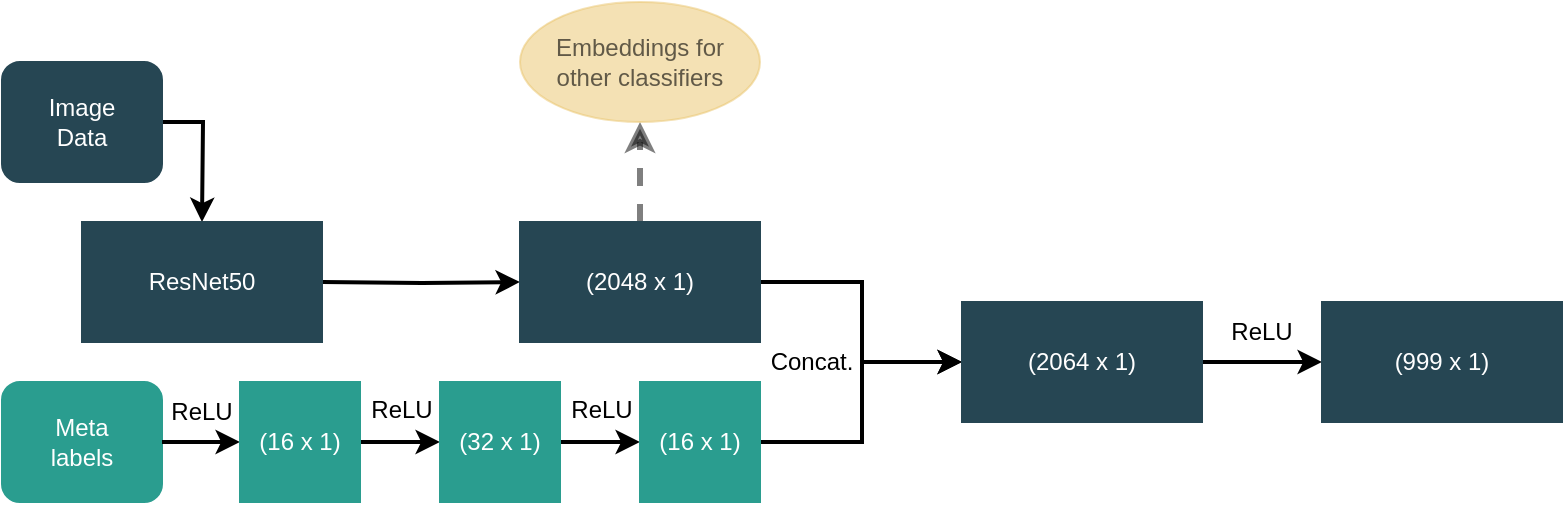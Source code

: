 <mxfile version="21.3.6" type="device">
  <diagram name="Page-1" id="xHk9FuBPz-_oa6AaZMMD">
    <mxGraphModel dx="1242" dy="827" grid="1" gridSize="10" guides="1" tooltips="1" connect="1" arrows="1" fold="1" page="1" pageScale="1" pageWidth="850" pageHeight="1100" math="0" shadow="0">
      <root>
        <mxCell id="0" />
        <mxCell id="1" parent="0" />
        <mxCell id="jynfYp7WaltX0aD-30_r-2" style="edgeStyle=orthogonalEdgeStyle;rounded=0;orthogonalLoop=1;jettySize=auto;html=1;exitX=1;exitY=0.5;exitDx=0;exitDy=0;entryX=0;entryY=0.5;entryDx=0;entryDy=0;strokeWidth=2;" parent="1" target="jynfYp7WaltX0aD-30_r-9" edge="1">
          <mxGeometry relative="1" as="geometry">
            <mxPoint x="280" y="150" as="targetPoint" />
            <mxPoint x="200" y="150" as="sourcePoint" />
          </mxGeometry>
        </mxCell>
        <mxCell id="jynfYp7WaltX0aD-30_r-4" style="edgeStyle=orthogonalEdgeStyle;rounded=0;orthogonalLoop=1;jettySize=auto;html=1;exitX=1;exitY=0.5;exitDx=0;exitDy=0;entryX=0.5;entryY=0;entryDx=0;entryDy=0;strokeWidth=2;" parent="1" source="jynfYp7WaltX0aD-30_r-3" edge="1">
          <mxGeometry relative="1" as="geometry">
            <mxPoint x="140" y="120" as="targetPoint" />
          </mxGeometry>
        </mxCell>
        <mxCell id="jynfYp7WaltX0aD-30_r-3" value="&lt;div&gt;Image&lt;/div&gt;&lt;div&gt;Data&lt;br&gt;&lt;/div&gt;" style="rounded=1;whiteSpace=wrap;html=1;fillColor=#264653;fontColor=#ffffff;strokeColor=#264653;" parent="1" vertex="1">
          <mxGeometry x="40" y="40" width="80" height="60" as="geometry" />
        </mxCell>
        <mxCell id="jynfYp7WaltX0aD-30_r-6" value="&lt;div&gt;Meta &lt;br&gt;&lt;/div&gt;&lt;div&gt;labels&lt;/div&gt;" style="rounded=1;whiteSpace=wrap;html=1;fillColor=#2A9D8F;fontColor=#ffffff;strokeColor=#2A9D8F;" parent="1" vertex="1">
          <mxGeometry x="40" y="200" width="80" height="60" as="geometry" />
        </mxCell>
        <mxCell id="jynfYp7WaltX0aD-30_r-7" style="edgeStyle=orthogonalEdgeStyle;rounded=0;orthogonalLoop=1;jettySize=auto;html=1;exitX=0.5;exitY=1;exitDx=0;exitDy=0;" parent="1" edge="1">
          <mxGeometry relative="1" as="geometry">
            <mxPoint x="140" y="180" as="sourcePoint" />
            <mxPoint x="140" y="180" as="targetPoint" />
          </mxGeometry>
        </mxCell>
        <mxCell id="jynfYp7WaltX0aD-30_r-22" style="edgeStyle=orthogonalEdgeStyle;rounded=0;orthogonalLoop=1;jettySize=auto;html=1;exitX=1;exitY=0.5;exitDx=0;exitDy=0;entryX=0;entryY=0.5;entryDx=0;entryDy=0;strokeWidth=2;" parent="1" source="jynfYp7WaltX0aD-30_r-9" target="SHAN_jA0zUduyJEtcr73-3" edge="1">
          <mxGeometry relative="1" as="geometry">
            <mxPoint x="518.79" y="190" as="targetPoint" />
            <Array as="points">
              <mxPoint x="470" y="150" />
              <mxPoint x="470" y="190" />
            </Array>
          </mxGeometry>
        </mxCell>
        <mxCell id="SHAN_jA0zUduyJEtcr73-1" style="edgeStyle=orthogonalEdgeStyle;rounded=0;orthogonalLoop=1;jettySize=auto;html=1;exitX=0.5;exitY=0;exitDx=0;exitDy=0;entryX=0.5;entryY=1;entryDx=0;entryDy=0;opacity=50;dashed=1;strokeWidth=3;" parent="1" source="jynfYp7WaltX0aD-30_r-9" target="SHAN_jA0zUduyJEtcr73-2" edge="1">
          <mxGeometry relative="1" as="geometry">
            <mxPoint x="359" y="80" as="targetPoint" />
          </mxGeometry>
        </mxCell>
        <mxCell id="jynfYp7WaltX0aD-30_r-9" value="(2048 x 1)" style="rounded=0;whiteSpace=wrap;html=1;fillColor=#264653;fontColor=#ffffff;strokeColor=#264653;" parent="1" vertex="1">
          <mxGeometry x="299" y="120" width="120" height="60" as="geometry" />
        </mxCell>
        <mxCell id="jynfYp7WaltX0aD-30_r-11" value="" style="edgeStyle=orthogonalEdgeStyle;rounded=0;orthogonalLoop=1;jettySize=auto;html=1;exitX=1;exitY=0.5;exitDx=0;exitDy=0;strokeWidth=2;" parent="1" source="jynfYp7WaltX0aD-30_r-6" target="jynfYp7WaltX0aD-30_r-10" edge="1">
          <mxGeometry relative="1" as="geometry">
            <mxPoint x="280" y="230" as="targetPoint" />
            <mxPoint x="120" y="230" as="sourcePoint" />
          </mxGeometry>
        </mxCell>
        <mxCell id="jynfYp7WaltX0aD-30_r-13" style="edgeStyle=orthogonalEdgeStyle;rounded=0;orthogonalLoop=1;jettySize=auto;html=1;exitX=1;exitY=0.5;exitDx=0;exitDy=0;entryX=0;entryY=0.5;entryDx=0;entryDy=0;strokeWidth=2;" parent="1" source="jynfYp7WaltX0aD-30_r-10" target="jynfYp7WaltX0aD-30_r-12" edge="1">
          <mxGeometry relative="1" as="geometry" />
        </mxCell>
        <mxCell id="jynfYp7WaltX0aD-30_r-10" value="(16 x 1)" style="rounded=0;whiteSpace=wrap;html=1;fillColor=#2A9D8F;fontColor=#ffffff;strokeColor=#2A9D8F;" parent="1" vertex="1">
          <mxGeometry x="159" y="200" width="60" height="60" as="geometry" />
        </mxCell>
        <mxCell id="jynfYp7WaltX0aD-30_r-16" style="edgeStyle=orthogonalEdgeStyle;rounded=0;orthogonalLoop=1;jettySize=auto;html=1;exitX=1;exitY=0.5;exitDx=0;exitDy=0;entryX=0;entryY=0.5;entryDx=0;entryDy=0;strokeWidth=2;" parent="1" source="jynfYp7WaltX0aD-30_r-12" target="jynfYp7WaltX0aD-30_r-14" edge="1">
          <mxGeometry relative="1" as="geometry" />
        </mxCell>
        <mxCell id="jynfYp7WaltX0aD-30_r-12" value="(32 x 1)" style="rounded=0;whiteSpace=wrap;html=1;fillColor=#2A9D8F;fontColor=#ffffff;strokeColor=#2A9D8F;" parent="1" vertex="1">
          <mxGeometry x="259" y="200" width="60" height="60" as="geometry" />
        </mxCell>
        <mxCell id="jynfYp7WaltX0aD-30_r-23" style="edgeStyle=orthogonalEdgeStyle;rounded=0;orthogonalLoop=1;jettySize=auto;html=1;exitX=1;exitY=0.5;exitDx=0;exitDy=0;entryX=0;entryY=0.5;entryDx=0;entryDy=0;strokeWidth=2;" parent="1" source="jynfYp7WaltX0aD-30_r-14" target="SHAN_jA0zUduyJEtcr73-3" edge="1">
          <mxGeometry relative="1" as="geometry">
            <Array as="points">
              <mxPoint x="470" y="230" />
              <mxPoint x="470" y="190" />
            </Array>
            <mxPoint x="518.79" y="190" as="targetPoint" />
          </mxGeometry>
        </mxCell>
        <mxCell id="jynfYp7WaltX0aD-30_r-14" value="(16 x 1)" style="rounded=0;whiteSpace=wrap;html=1;fillColor=#2a9d8f;fontColor=#ffffff;strokeColor=#2A9D8F;" parent="1" vertex="1">
          <mxGeometry x="359" y="200" width="60" height="60" as="geometry" />
        </mxCell>
        <mxCell id="jynfYp7WaltX0aD-30_r-17" value="ReLU" style="text;html=1;strokeColor=none;fillColor=none;align=center;verticalAlign=middle;whiteSpace=wrap;rounded=0;" parent="1" vertex="1">
          <mxGeometry x="110" y="200" width="60" height="30" as="geometry" />
        </mxCell>
        <mxCell id="jynfYp7WaltX0aD-30_r-18" value="ReLU" style="text;html=1;strokeColor=none;fillColor=none;align=center;verticalAlign=middle;whiteSpace=wrap;rounded=0;" parent="1" vertex="1">
          <mxGeometry x="210" y="199" width="60" height="30" as="geometry" />
        </mxCell>
        <mxCell id="jynfYp7WaltX0aD-30_r-19" value="ReLU" style="text;html=1;strokeColor=none;fillColor=none;align=center;verticalAlign=middle;whiteSpace=wrap;rounded=0;" parent="1" vertex="1">
          <mxGeometry x="310" y="199" width="60" height="30" as="geometry" />
        </mxCell>
        <mxCell id="jynfYp7WaltX0aD-30_r-24" value="Concat." style="text;html=1;strokeColor=none;fillColor=none;align=center;verticalAlign=middle;whiteSpace=wrap;rounded=0;" parent="1" vertex="1">
          <mxGeometry x="415" y="175" width="60" height="30" as="geometry" />
        </mxCell>
        <mxCell id="jynfYp7WaltX0aD-30_r-25" value="ReLU" style="text;html=1;strokeColor=none;fillColor=none;align=center;verticalAlign=middle;whiteSpace=wrap;rounded=0;" parent="1" vertex="1">
          <mxGeometry x="640" y="160" width="60" height="30" as="geometry" />
        </mxCell>
        <mxCell id="SHAN_jA0zUduyJEtcr73-2" value="Embeddings for&lt;br&gt;other classifiers" style="ellipse;whiteSpace=wrap;html=1;fillColor=#e9c46a;strokeColor=#E9C46A;opacity=50;textOpacity=60;" parent="1" vertex="1">
          <mxGeometry x="299" y="10" width="120" height="60" as="geometry" />
        </mxCell>
        <mxCell id="SHAN_jA0zUduyJEtcr73-5" style="edgeStyle=orthogonalEdgeStyle;rounded=0;orthogonalLoop=1;jettySize=auto;html=1;exitX=1;exitY=0.5;exitDx=0;exitDy=0;entryX=0;entryY=0.5;entryDx=0;entryDy=0;strokeWidth=2;" parent="1" source="SHAN_jA0zUduyJEtcr73-3" target="SHAN_jA0zUduyJEtcr73-4" edge="1">
          <mxGeometry relative="1" as="geometry" />
        </mxCell>
        <mxCell id="SHAN_jA0zUduyJEtcr73-3" value="(2064 x 1)" style="rounded=0;whiteSpace=wrap;html=1;fillColor=#264653;strokeColor=#264653;fontColor=#ffffff;" parent="1" vertex="1">
          <mxGeometry x="520" y="160" width="120" height="60" as="geometry" />
        </mxCell>
        <mxCell id="SHAN_jA0zUduyJEtcr73-4" value="(999 x 1)" style="rounded=0;whiteSpace=wrap;html=1;fillColor=#264653;strokeColor=#264653;fontColor=#ffffff;" parent="1" vertex="1">
          <mxGeometry x="700" y="160" width="120" height="60" as="geometry" />
        </mxCell>
        <mxCell id="SHAN_jA0zUduyJEtcr73-6" value="ResNet50" style="rounded=0;whiteSpace=wrap;html=1;fillColor=#264653;fontColor=#ffffff;strokeColor=#264653;" parent="1" vertex="1">
          <mxGeometry x="80" y="120" width="120" height="60" as="geometry" />
        </mxCell>
      </root>
    </mxGraphModel>
  </diagram>
</mxfile>
